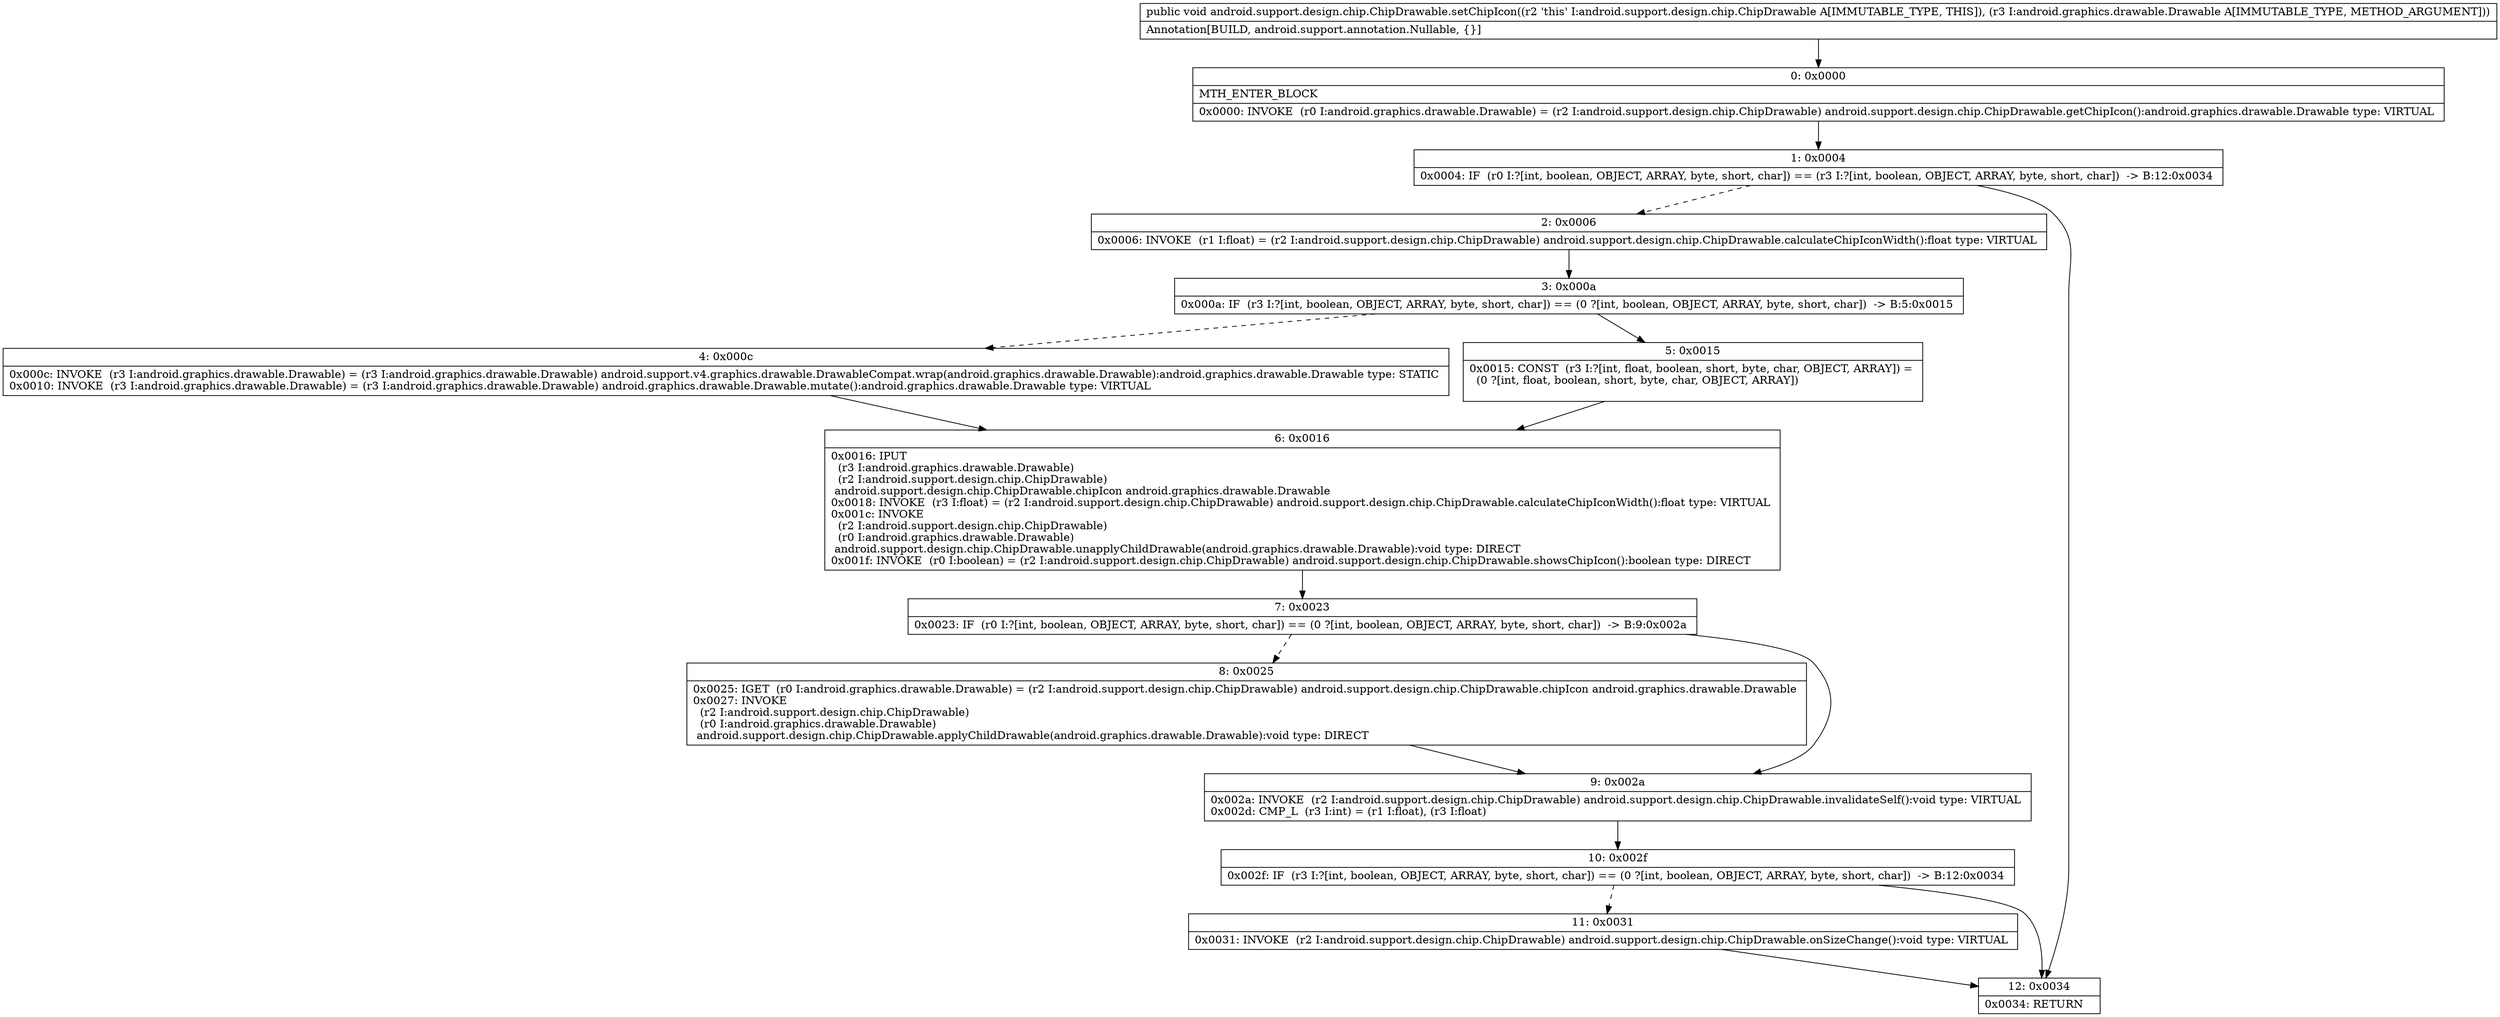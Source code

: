 digraph "CFG forandroid.support.design.chip.ChipDrawable.setChipIcon(Landroid\/graphics\/drawable\/Drawable;)V" {
Node_0 [shape=record,label="{0\:\ 0x0000|MTH_ENTER_BLOCK\l|0x0000: INVOKE  (r0 I:android.graphics.drawable.Drawable) = (r2 I:android.support.design.chip.ChipDrawable) android.support.design.chip.ChipDrawable.getChipIcon():android.graphics.drawable.Drawable type: VIRTUAL \l}"];
Node_1 [shape=record,label="{1\:\ 0x0004|0x0004: IF  (r0 I:?[int, boolean, OBJECT, ARRAY, byte, short, char]) == (r3 I:?[int, boolean, OBJECT, ARRAY, byte, short, char])  \-\> B:12:0x0034 \l}"];
Node_2 [shape=record,label="{2\:\ 0x0006|0x0006: INVOKE  (r1 I:float) = (r2 I:android.support.design.chip.ChipDrawable) android.support.design.chip.ChipDrawable.calculateChipIconWidth():float type: VIRTUAL \l}"];
Node_3 [shape=record,label="{3\:\ 0x000a|0x000a: IF  (r3 I:?[int, boolean, OBJECT, ARRAY, byte, short, char]) == (0 ?[int, boolean, OBJECT, ARRAY, byte, short, char])  \-\> B:5:0x0015 \l}"];
Node_4 [shape=record,label="{4\:\ 0x000c|0x000c: INVOKE  (r3 I:android.graphics.drawable.Drawable) = (r3 I:android.graphics.drawable.Drawable) android.support.v4.graphics.drawable.DrawableCompat.wrap(android.graphics.drawable.Drawable):android.graphics.drawable.Drawable type: STATIC \l0x0010: INVOKE  (r3 I:android.graphics.drawable.Drawable) = (r3 I:android.graphics.drawable.Drawable) android.graphics.drawable.Drawable.mutate():android.graphics.drawable.Drawable type: VIRTUAL \l}"];
Node_5 [shape=record,label="{5\:\ 0x0015|0x0015: CONST  (r3 I:?[int, float, boolean, short, byte, char, OBJECT, ARRAY]) = \l  (0 ?[int, float, boolean, short, byte, char, OBJECT, ARRAY])\l \l}"];
Node_6 [shape=record,label="{6\:\ 0x0016|0x0016: IPUT  \l  (r3 I:android.graphics.drawable.Drawable)\l  (r2 I:android.support.design.chip.ChipDrawable)\l android.support.design.chip.ChipDrawable.chipIcon android.graphics.drawable.Drawable \l0x0018: INVOKE  (r3 I:float) = (r2 I:android.support.design.chip.ChipDrawable) android.support.design.chip.ChipDrawable.calculateChipIconWidth():float type: VIRTUAL \l0x001c: INVOKE  \l  (r2 I:android.support.design.chip.ChipDrawable)\l  (r0 I:android.graphics.drawable.Drawable)\l android.support.design.chip.ChipDrawable.unapplyChildDrawable(android.graphics.drawable.Drawable):void type: DIRECT \l0x001f: INVOKE  (r0 I:boolean) = (r2 I:android.support.design.chip.ChipDrawable) android.support.design.chip.ChipDrawable.showsChipIcon():boolean type: DIRECT \l}"];
Node_7 [shape=record,label="{7\:\ 0x0023|0x0023: IF  (r0 I:?[int, boolean, OBJECT, ARRAY, byte, short, char]) == (0 ?[int, boolean, OBJECT, ARRAY, byte, short, char])  \-\> B:9:0x002a \l}"];
Node_8 [shape=record,label="{8\:\ 0x0025|0x0025: IGET  (r0 I:android.graphics.drawable.Drawable) = (r2 I:android.support.design.chip.ChipDrawable) android.support.design.chip.ChipDrawable.chipIcon android.graphics.drawable.Drawable \l0x0027: INVOKE  \l  (r2 I:android.support.design.chip.ChipDrawable)\l  (r0 I:android.graphics.drawable.Drawable)\l android.support.design.chip.ChipDrawable.applyChildDrawable(android.graphics.drawable.Drawable):void type: DIRECT \l}"];
Node_9 [shape=record,label="{9\:\ 0x002a|0x002a: INVOKE  (r2 I:android.support.design.chip.ChipDrawable) android.support.design.chip.ChipDrawable.invalidateSelf():void type: VIRTUAL \l0x002d: CMP_L  (r3 I:int) = (r1 I:float), (r3 I:float) \l}"];
Node_10 [shape=record,label="{10\:\ 0x002f|0x002f: IF  (r3 I:?[int, boolean, OBJECT, ARRAY, byte, short, char]) == (0 ?[int, boolean, OBJECT, ARRAY, byte, short, char])  \-\> B:12:0x0034 \l}"];
Node_11 [shape=record,label="{11\:\ 0x0031|0x0031: INVOKE  (r2 I:android.support.design.chip.ChipDrawable) android.support.design.chip.ChipDrawable.onSizeChange():void type: VIRTUAL \l}"];
Node_12 [shape=record,label="{12\:\ 0x0034|0x0034: RETURN   \l}"];
MethodNode[shape=record,label="{public void android.support.design.chip.ChipDrawable.setChipIcon((r2 'this' I:android.support.design.chip.ChipDrawable A[IMMUTABLE_TYPE, THIS]), (r3 I:android.graphics.drawable.Drawable A[IMMUTABLE_TYPE, METHOD_ARGUMENT]))  | Annotation[BUILD, android.support.annotation.Nullable, \{\}]\l}"];
MethodNode -> Node_0;
Node_0 -> Node_1;
Node_1 -> Node_2[style=dashed];
Node_1 -> Node_12;
Node_2 -> Node_3;
Node_3 -> Node_4[style=dashed];
Node_3 -> Node_5;
Node_4 -> Node_6;
Node_5 -> Node_6;
Node_6 -> Node_7;
Node_7 -> Node_8[style=dashed];
Node_7 -> Node_9;
Node_8 -> Node_9;
Node_9 -> Node_10;
Node_10 -> Node_11[style=dashed];
Node_10 -> Node_12;
Node_11 -> Node_12;
}

